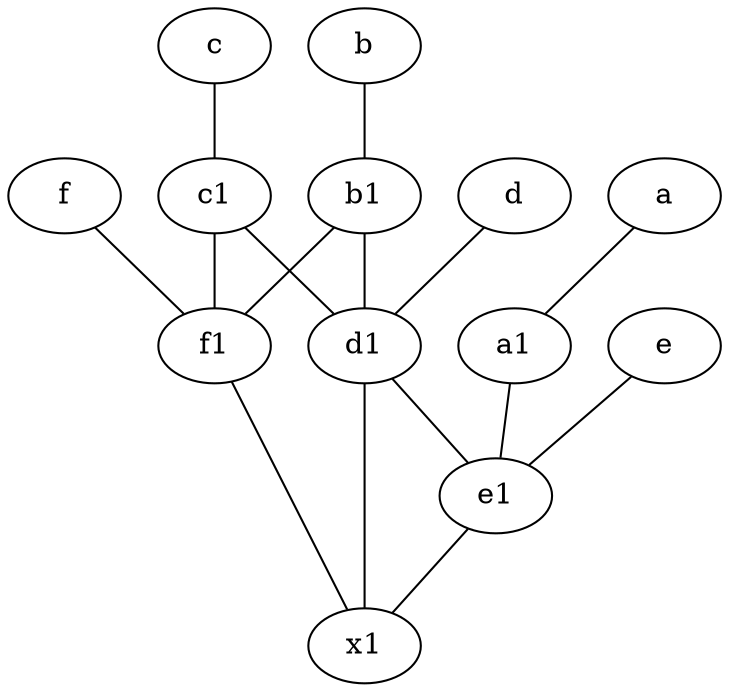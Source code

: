 graph {
	node [labelfontsize=50]
	x1 [labelfontsize=50]
	f [labelfontsize=50 pos="3,9!"]
	a1 [labelfontsize=50 pos="8,3!"]
	f1 [labelfontsize=50 pos="3,8!"]
	b [labelfontsize=50 pos="10,4!"]
	d [labelfontsize=50 pos="2,5!"]
	c [labelfontsize=50 pos="4.5,2!"]
	e [labelfontsize=50 pos="7,9!"]
	a [labelfontsize=50 pos="8,2!"]
	b1 [labelfontsize=50 pos="9,4!"]
	d1 [labelfontsize=50 pos="3,5!"]
	e1 [labelfontsize=50 pos="7,7!"]
	c1 [labelfontsize=50 pos="4.5,3!"]
	d1 -- x1
	e1 -- x1
	b1 -- d1
	f -- f1
	c -- c1
	a1 -- e1
	c1 -- d1
	e -- e1
	a -- a1
	c1 -- f1
	d1 -- e1
	d -- d1
	b1 -- f1
	f1 -- x1
	b -- b1
}
